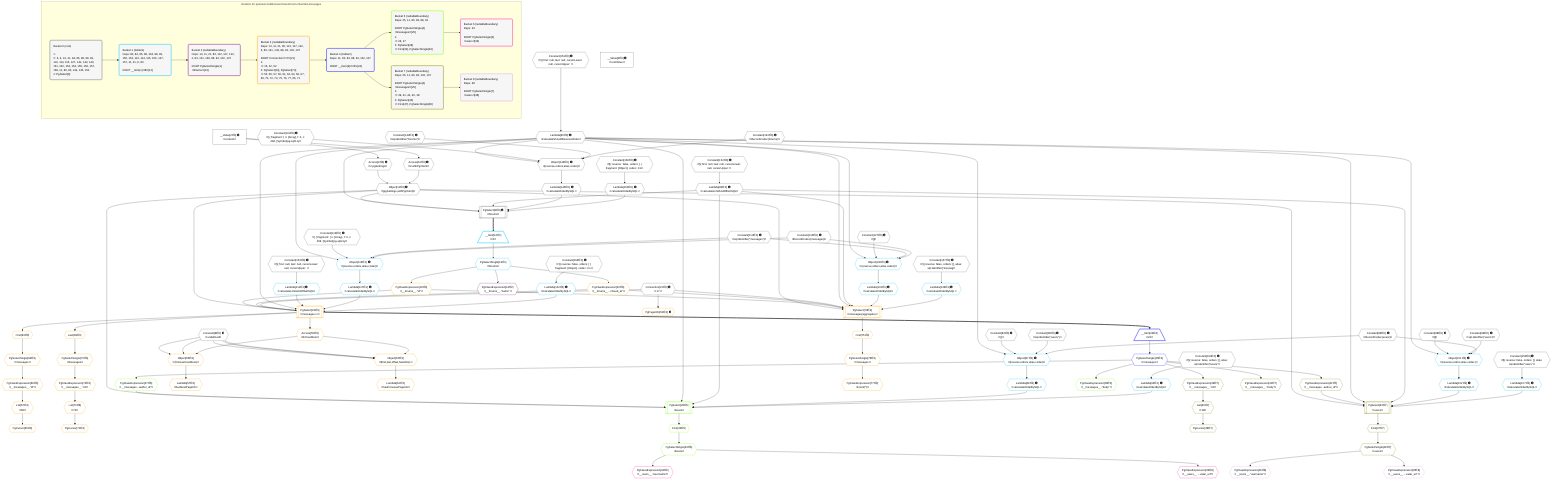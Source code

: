 %%{init: {'themeVariables': { 'fontSize': '12px'}}}%%
graph TD
    classDef path fill:#eee,stroke:#000,color:#000
    classDef plan fill:#fff,stroke-width:1px,color:#000
    classDef itemplan fill:#fff,stroke-width:2px,color:#000
    classDef unbatchedplan fill:#dff,stroke-width:1px,color:#000
    classDef sideeffectplan fill:#fcc,stroke-width:2px,color:#000
    classDef bucket fill:#f6f6f6,color:#000,stroke-width:2px,text-align:left


    %% plan dependencies
    PgSelect8[["PgSelect[8∈0] ➊<br />ᐸforumsᐳ"]]:::plan
    Object11{{"Object[11∈0] ➊<br />ᐸ{pgSettings,withPgClient}ᐳ"}}:::plan
    Lambda80{{"Lambda[80∈0] ➊<br />ᐸcalculateShouldReverseOrderᐳ"}}:::plan
    Lambda83{{"Lambda[83∈0] ➊<br />ᐸcalculateLimitAndOffsetSQLᐳ"}}:::plan
    Lambda145{{"Lambda[145∈0] ➊<br />ᐸcalculateOrderBySQLᐳ"}}:::plan
    Lambda150{{"Lambda[150∈0] ➊<br />ᐸcalculateOrderBySQLᐳ"}}:::plan
    Object11 & Lambda80 & Lambda83 & Lambda145 & Lambda150 --> PgSelect8
    Object144{{"Object[144∈0] ➊<br />ᐸ{reverse,orders,alias,codec}ᐳ"}}:::plan
    Constant141{{"Constant[141∈0] ➊<br />ᐸ[ { fragment: { n: [Array], f: 0, c: 266, [Symbol(pg-sql2-tyᐳ"}}:::plan
    Constant142{{"Constant[142∈0] ➊<br />ᐸsql.identifier(”forums”)ᐳ"}}:::plan
    Constant143{{"Constant[143∈0] ➊<br />ᐸRecordCodec(forums)ᐳ"}}:::plan
    Lambda80 & Constant141 & Constant142 & Constant143 --> Object144
    Access9{{"Access[9∈0] ➊<br />ᐸ2.pgSettingsᐳ"}}:::plan
    Access10{{"Access[10∈0] ➊<br />ᐸ2.withPgClientᐳ"}}:::plan
    Access9 & Access10 --> Object11
    __Value2["__Value[2∈0] ➊<br />ᐸcontextᐳ"]:::plan
    __Value2 --> Access9
    __Value2 --> Access10
    Constant151{{"Constant[151∈0] ➊<br />ᐸ§{ first: null, last: null, cursorLower: null, cursorUpper: ᐳ"}}:::plan
    Constant151 --> Lambda80
    Constant152{{"Constant[152∈0] ➊<br />ᐸ§{ first: null, last: null, cursorLower: null, cursorUpper: ᐳ"}}:::plan
    Constant152 --> Lambda83
    Object144 --> Lambda145
    Constant158{{"Constant[158∈0] ➊<br />ᐸ§{ reverse: false, orders: [ { fragment: [Object], codec: Coᐳ"}}:::plan
    Constant158 --> Lambda150
    __Value4["__Value[4∈0] ➊<br />ᐸrootValueᐳ"]:::plan
    Constant6{{"Constant[6∈0] ➊<br />ᐸundefinedᐳ"}}:::plan
    Connection21{{"Connection[21∈0] ➊<br />ᐸ17ᐳ"}}:::plan
    Constant84{{"Constant[84∈0] ➊<br />ᐸ[]ᐳ"}}:::plan
    Constant85{{"Constant[85∈0] ➊<br />ᐸsql.identifier(”users”)ᐳ"}}:::plan
    Constant86{{"Constant[86∈0] ➊<br />ᐸRecordCodec(users)ᐳ"}}:::plan
    Constant98{{"Constant[98∈0] ➊<br />ᐸ[]ᐳ"}}:::plan
    Constant99{{"Constant[99∈0] ➊<br />ᐸsql.identifier(”users”)ᐳ"}}:::plan
    Constant113{{"Constant[113∈0] ➊<br />ᐸ[ { fragment: { n: [Array], f: 0, c: 266, [Symbol(pg-sql2-tyᐳ"}}:::plan
    Constant114{{"Constant[114∈0] ➊<br />ᐸsql.identifier(”messages”)ᐳ"}}:::plan
    Constant115{{"Constant[115∈0] ➊<br />ᐸRecordCodec(messages)ᐳ"}}:::plan
    Constant127{{"Constant[127∈0] ➊<br />ᐸ[]ᐳ"}}:::plan
    Constant153{{"Constant[153∈0] ➊<br />ᐸ§{ first: null, last: null, cursorLower: null, cursorUpper: ᐳ"}}:::plan
    Constant154{{"Constant[154∈0] ➊<br />ᐸ§{ reverse: false, orders: [], alias: sql.identifier(”users”ᐳ"}}:::plan
    Constant155{{"Constant[155∈0] ➊<br />ᐸ§{ reverse: false, orders: [], alias: sql.identifier(”users”ᐳ"}}:::plan
    Constant156{{"Constant[156∈0] ➊<br />ᐸ§{ reverse: false, orders: [ { fragment: [Object], codec: Coᐳ"}}:::plan
    Constant157{{"Constant[157∈0] ➊<br />ᐸ§{ reverse: false, orders: [], alias: sql.identifier(”messagᐳ"}}:::plan
    Object87{{"Object[87∈1] ➊<br />ᐸ{reverse,orders,alias,codec}ᐳ"}}:::plan
    Lambda80 & Constant84 & Constant85 & Constant86 --> Object87
    Object101{{"Object[101∈1] ➊<br />ᐸ{reverse,orders,alias,codec}ᐳ"}}:::plan
    Lambda80 & Constant98 & Constant99 & Constant86 --> Object101
    Object116{{"Object[116∈1] ➊<br />ᐸ{reverse,orders,alias,codec}ᐳ"}}:::plan
    Lambda80 & Constant113 & Constant114 & Constant115 --> Object116
    Object130{{"Object[130∈1] ➊<br />ᐸ{reverse,orders,alias,codec}ᐳ"}}:::plan
    Lambda80 & Constant127 & Constant114 & Constant115 --> Object130
    __Item12[/"__Item[12∈1]<br />ᐸ8ᐳ"\]:::itemplan
    PgSelect8 ==> __Item12
    PgSelectSingle13{{"PgSelectSingle[13∈1]<br />ᐸforumsᐳ"}}:::plan
    __Item12 --> PgSelectSingle13
    Lambda88{{"Lambda[88∈1] ➊<br />ᐸcalculateOrderBySQLᐳ"}}:::plan
    Object87 --> Lambda88
    Lambda93{{"Lambda[93∈1] ➊<br />ᐸcalculateOrderBySQLᐳ"}}:::plan
    Constant154 --> Lambda93
    Lambda102{{"Lambda[102∈1] ➊<br />ᐸcalculateOrderBySQLᐳ"}}:::plan
    Object101 --> Lambda102
    Lambda107{{"Lambda[107∈1] ➊<br />ᐸcalculateOrderBySQLᐳ"}}:::plan
    Constant155 --> Lambda107
    Lambda112{{"Lambda[112∈1] ➊<br />ᐸcalculateLimitAndOffsetSQLᐳ"}}:::plan
    Constant153 --> Lambda112
    Lambda117{{"Lambda[117∈1] ➊<br />ᐸcalculateOrderBySQLᐳ"}}:::plan
    Object116 --> Lambda117
    Lambda122{{"Lambda[122∈1] ➊<br />ᐸcalculateOrderBySQLᐳ"}}:::plan
    Constant156 --> Lambda122
    Lambda131{{"Lambda[131∈1] ➊<br />ᐸcalculateOrderBySQLᐳ"}}:::plan
    Object130 --> Lambda131
    Lambda136{{"Lambda[136∈1] ➊<br />ᐸcalculateOrderBySQLᐳ"}}:::plan
    Constant157 --> Lambda136
    PgClassExpression14{{"PgClassExpression[14∈2]<br />ᐸ__forums__.”name”ᐳ"}}:::plan
    PgSelectSingle13 --> PgClassExpression14
    PgSelect23[["PgSelect[23∈3]<br />ᐸmessages+1ᐳ"]]:::plan
    PgClassExpression16{{"PgClassExpression[16∈3]<br />ᐸ__forums__.”id”ᐳ"}}:::plan
    PgClassExpression22{{"PgClassExpression[22∈3]<br />ᐸ__forums__...chived_at”ᐳ"}}:::plan
    Object11 & PgClassExpression16 & PgClassExpression22 & Connection21 & Lambda80 & Lambda112 & Lambda117 & Lambda122 --> PgSelect23
    PgSelect74[["PgSelect[74∈3]<br />ᐸmessages(aggregate)ᐳ"]]:::plan
    Object11 & PgClassExpression16 & PgClassExpression22 & Connection21 & Lambda80 & Lambda83 & Lambda131 & Lambda136 --> PgSelect74
    Object60{{"Object[60∈3]<br />ᐸ{first,last,offset,hasMore}ᐳ"}}:::plan
    Access55{{"Access[55∈3]<br />ᐸ23.hasMoreᐳ"}}:::plan
    Constant6 & Constant6 & Constant6 & Access55 --> Object60
    Object56{{"Object[56∈3]<br />ᐸ{first,last,hasMore}ᐳ"}}:::plan
    Constant6 & Constant6 & Access55 --> Object56
    PgSelectSingle13 --> PgClassExpression16
    PgSelectSingle13 --> PgClassExpression22
    PgPageInfo52{{"PgPageInfo[52∈3] ➊"}}:::plan
    Connection21 --> PgPageInfo52
    PgSelect23 --> Access55
    Lambda57{{"Lambda[57∈3]<br />ᐸhasNextPageCbᐳ"}}:::plan
    Object56 --> Lambda57
    Lambda61{{"Lambda[61∈3]<br />ᐸhasPreviousPageCbᐳ"}}:::plan
    Object60 --> Lambda61
    First63{{"First[63∈3]"}}:::plan
    PgSelect23 --> First63
    PgSelectSingle64{{"PgSelectSingle[64∈3]<br />ᐸmessagesᐳ"}}:::plan
    First63 --> PgSelectSingle64
    PgCursor65{{"PgCursor[65∈3]"}}:::plan
    List67{{"List[67∈3]<br />ᐸ66ᐳ"}}:::plan
    List67 --> PgCursor65
    PgClassExpression66{{"PgClassExpression[66∈3]<br />ᐸ__messages__.”id”ᐳ"}}:::plan
    PgSelectSingle64 --> PgClassExpression66
    PgClassExpression66 --> List67
    Last69{{"Last[69∈3]"}}:::plan
    PgSelect23 --> Last69
    PgSelectSingle70{{"PgSelectSingle[70∈3]<br />ᐸmessagesᐳ"}}:::plan
    Last69 --> PgSelectSingle70
    PgCursor71{{"PgCursor[71∈3]"}}:::plan
    List73{{"List[73∈3]<br />ᐸ72ᐳ"}}:::plan
    List73 --> PgCursor71
    PgClassExpression72{{"PgClassExpression[72∈3]<br />ᐸ__messages__.”id”ᐳ"}}:::plan
    PgSelectSingle70 --> PgClassExpression72
    PgClassExpression72 --> List73
    First75{{"First[75∈3]"}}:::plan
    PgSelect74 --> First75
    PgSelectSingle76{{"PgSelectSingle[76∈3]<br />ᐸmessagesᐳ"}}:::plan
    First75 --> PgSelectSingle76
    PgClassExpression77{{"PgClassExpression[77∈3]<br />ᐸcount(*)ᐳ"}}:::plan
    PgSelectSingle76 --> PgClassExpression77
    __Item24[/"__Item[24∈4]<br />ᐸ23ᐳ"\]:::itemplan
    PgSelect23 ==> __Item24
    PgSelectSingle25{{"PgSelectSingle[25∈4]<br />ᐸmessagesᐳ"}}:::plan
    __Item24 --> PgSelectSingle25
    PgSelect28[["PgSelect[28∈5]<br />ᐸusersᐳ"]]:::plan
    PgClassExpression27{{"PgClassExpression[27∈5]<br />ᐸ__messages...author_id”ᐳ"}}:::plan
    Object11 & PgClassExpression27 & Lambda80 & Lambda83 & Lambda88 & Lambda93 --> PgSelect28
    PgClassExpression26{{"PgClassExpression[26∈5]<br />ᐸ__messages__.”body”ᐳ"}}:::plan
    PgSelectSingle25 --> PgClassExpression26
    PgSelectSingle25 --> PgClassExpression27
    First32{{"First[32∈5]"}}:::plan
    PgSelect28 --> First32
    PgSelectSingle33{{"PgSelectSingle[33∈5]<br />ᐸusersᐳ"}}:::plan
    First32 --> PgSelectSingle33
    PgClassExpression34{{"PgClassExpression[34∈6]<br />ᐸ__users__.”username”ᐳ"}}:::plan
    PgSelectSingle33 --> PgClassExpression34
    PgClassExpression35{{"PgClassExpression[35∈6]<br />ᐸ__users__....vatar_url”ᐳ"}}:::plan
    PgSelectSingle33 --> PgClassExpression35
    PgSelect43[["PgSelect[43∈7]<br />ᐸusersᐳ"]]:::plan
    PgClassExpression42{{"PgClassExpression[42∈7]<br />ᐸ__messages...author_id”ᐳ"}}:::plan
    Object11 & PgClassExpression42 & Lambda80 & Lambda83 & Lambda102 & Lambda107 --> PgSelect43
    PgCursor38{{"PgCursor[38∈7]"}}:::plan
    List40{{"List[40∈7]<br />ᐸ39ᐳ"}}:::plan
    List40 --> PgCursor38
    PgClassExpression39{{"PgClassExpression[39∈7]<br />ᐸ__messages__.”id”ᐳ"}}:::plan
    PgSelectSingle25 --> PgClassExpression39
    PgClassExpression39 --> List40
    PgClassExpression41{{"PgClassExpression[41∈7]<br />ᐸ__messages__.”body”ᐳ"}}:::plan
    PgSelectSingle25 --> PgClassExpression41
    PgSelectSingle25 --> PgClassExpression42
    First47{{"First[47∈7]"}}:::plan
    PgSelect43 --> First47
    PgSelectSingle48{{"PgSelectSingle[48∈7]<br />ᐸusersᐳ"}}:::plan
    First47 --> PgSelectSingle48
    PgClassExpression49{{"PgClassExpression[49∈8]<br />ᐸ__users__.”username”ᐳ"}}:::plan
    PgSelectSingle48 --> PgClassExpression49
    PgClassExpression50{{"PgClassExpression[50∈8]<br />ᐸ__users__....vatar_url”ᐳ"}}:::plan
    PgSelectSingle48 --> PgClassExpression50

    %% define steps

    subgraph "Buckets for queries/conditions/archived-forum-inherited-messages"
    Bucket0("Bucket 0 (root)<br /><br />1: <br />ᐳ: 6, 9, 10, 21, 84, 85, 86, 98, 99, 113, 114, 115, 127, 141, 142, 143, 151, 152, 153, 154, 155, 156, 157, 158, 11, 80, 83, 144, 145, 150<br />2: PgSelect[8]"):::bucket
    classDef bucket0 stroke:#696969
    class Bucket0,__Value2,__Value4,Constant6,PgSelect8,Access9,Access10,Object11,Connection21,Lambda80,Lambda83,Constant84,Constant85,Constant86,Constant98,Constant99,Constant113,Constant114,Constant115,Constant127,Constant141,Constant142,Constant143,Object144,Lambda145,Lambda150,Constant151,Constant152,Constant153,Constant154,Constant155,Constant156,Constant157,Constant158 bucket0
    Bucket1("Bucket 1 (listItem)<br />Deps: 80, 84, 85, 86, 154, 98, 99, 155, 153, 113, 114, 115, 156, 127, 157, 11, 21, 6, 83<br /><br />ROOT __Item{1}ᐸ8ᐳ[12]"):::bucket
    classDef bucket1 stroke:#00bfff
    class Bucket1,__Item12,PgSelectSingle13,Object87,Lambda88,Lambda93,Object101,Lambda102,Lambda107,Lambda112,Object116,Lambda117,Lambda122,Object130,Lambda131,Lambda136 bucket1
    Bucket2("Bucket 2 (nullableBoundary)<br />Deps: 13, 11, 21, 80, 112, 117, 122, 6, 83, 131, 136, 88, 93, 102, 107<br /><br />ROOT PgSelectSingle{1}ᐸforumsᐳ[13]"):::bucket
    classDef bucket2 stroke:#7f007f
    class Bucket2,PgClassExpression14 bucket2
    Bucket3("Bucket 3 (nullableBoundary)<br />Deps: 13, 11, 21, 80, 112, 117, 122, 6, 83, 131, 136, 88, 93, 102, 107<br /><br />ROOT Connectionᐸ17ᐳ[21]<br />1: <br />ᐳ: 16, 22, 52<br />2: PgSelect[23], PgSelect[74]<br />ᐳ: 55, 56, 57, 60, 61, 63, 64, 66, 67, 69, 70, 72, 73, 75, 76, 77, 65, 71"):::bucket
    classDef bucket3 stroke:#ffa500
    class Bucket3,PgClassExpression16,PgClassExpression22,PgSelect23,PgPageInfo52,Access55,Object56,Lambda57,Object60,Lambda61,First63,PgSelectSingle64,PgCursor65,PgClassExpression66,List67,Last69,PgSelectSingle70,PgCursor71,PgClassExpression72,List73,PgSelect74,First75,PgSelectSingle76,PgClassExpression77 bucket3
    Bucket4("Bucket 4 (listItem)<br />Deps: 11, 80, 83, 88, 93, 102, 107<br /><br />ROOT __Item{4}ᐸ23ᐳ[24]"):::bucket
    classDef bucket4 stroke:#0000ff
    class Bucket4,__Item24,PgSelectSingle25 bucket4
    Bucket5("Bucket 5 (nullableBoundary)<br />Deps: 25, 11, 80, 83, 88, 93<br /><br />ROOT PgSelectSingle{4}ᐸmessagesᐳ[25]<br />1: <br />ᐳ: 26, 27<br />2: PgSelect[28]<br />ᐳ: First[32], PgSelectSingle[33]"):::bucket
    classDef bucket5 stroke:#7fff00
    class Bucket5,PgClassExpression26,PgClassExpression27,PgSelect28,First32,PgSelectSingle33 bucket5
    Bucket6("Bucket 6 (nullableBoundary)<br />Deps: 33<br /><br />ROOT PgSelectSingle{5}ᐸusersᐳ[33]"):::bucket
    classDef bucket6 stroke:#ff1493
    class Bucket6,PgClassExpression34,PgClassExpression35 bucket6
    Bucket7("Bucket 7 (nullableBoundary)<br />Deps: 25, 11, 80, 83, 102, 107<br /><br />ROOT PgSelectSingle{4}ᐸmessagesᐳ[25]<br />1: <br />ᐳ: 39, 41, 42, 40, 38<br />2: PgSelect[43]<br />ᐳ: First[47], PgSelectSingle[48]"):::bucket
    classDef bucket7 stroke:#808000
    class Bucket7,PgCursor38,PgClassExpression39,List40,PgClassExpression41,PgClassExpression42,PgSelect43,First47,PgSelectSingle48 bucket7
    Bucket8("Bucket 8 (nullableBoundary)<br />Deps: 48<br /><br />ROOT PgSelectSingle{7}ᐸusersᐳ[48]"):::bucket
    classDef bucket8 stroke:#dda0dd
    class Bucket8,PgClassExpression49,PgClassExpression50 bucket8
    Bucket0 --> Bucket1
    Bucket1 --> Bucket2
    Bucket2 --> Bucket3
    Bucket3 --> Bucket4
    Bucket4 --> Bucket5 & Bucket7
    Bucket5 --> Bucket6
    Bucket7 --> Bucket8
    end